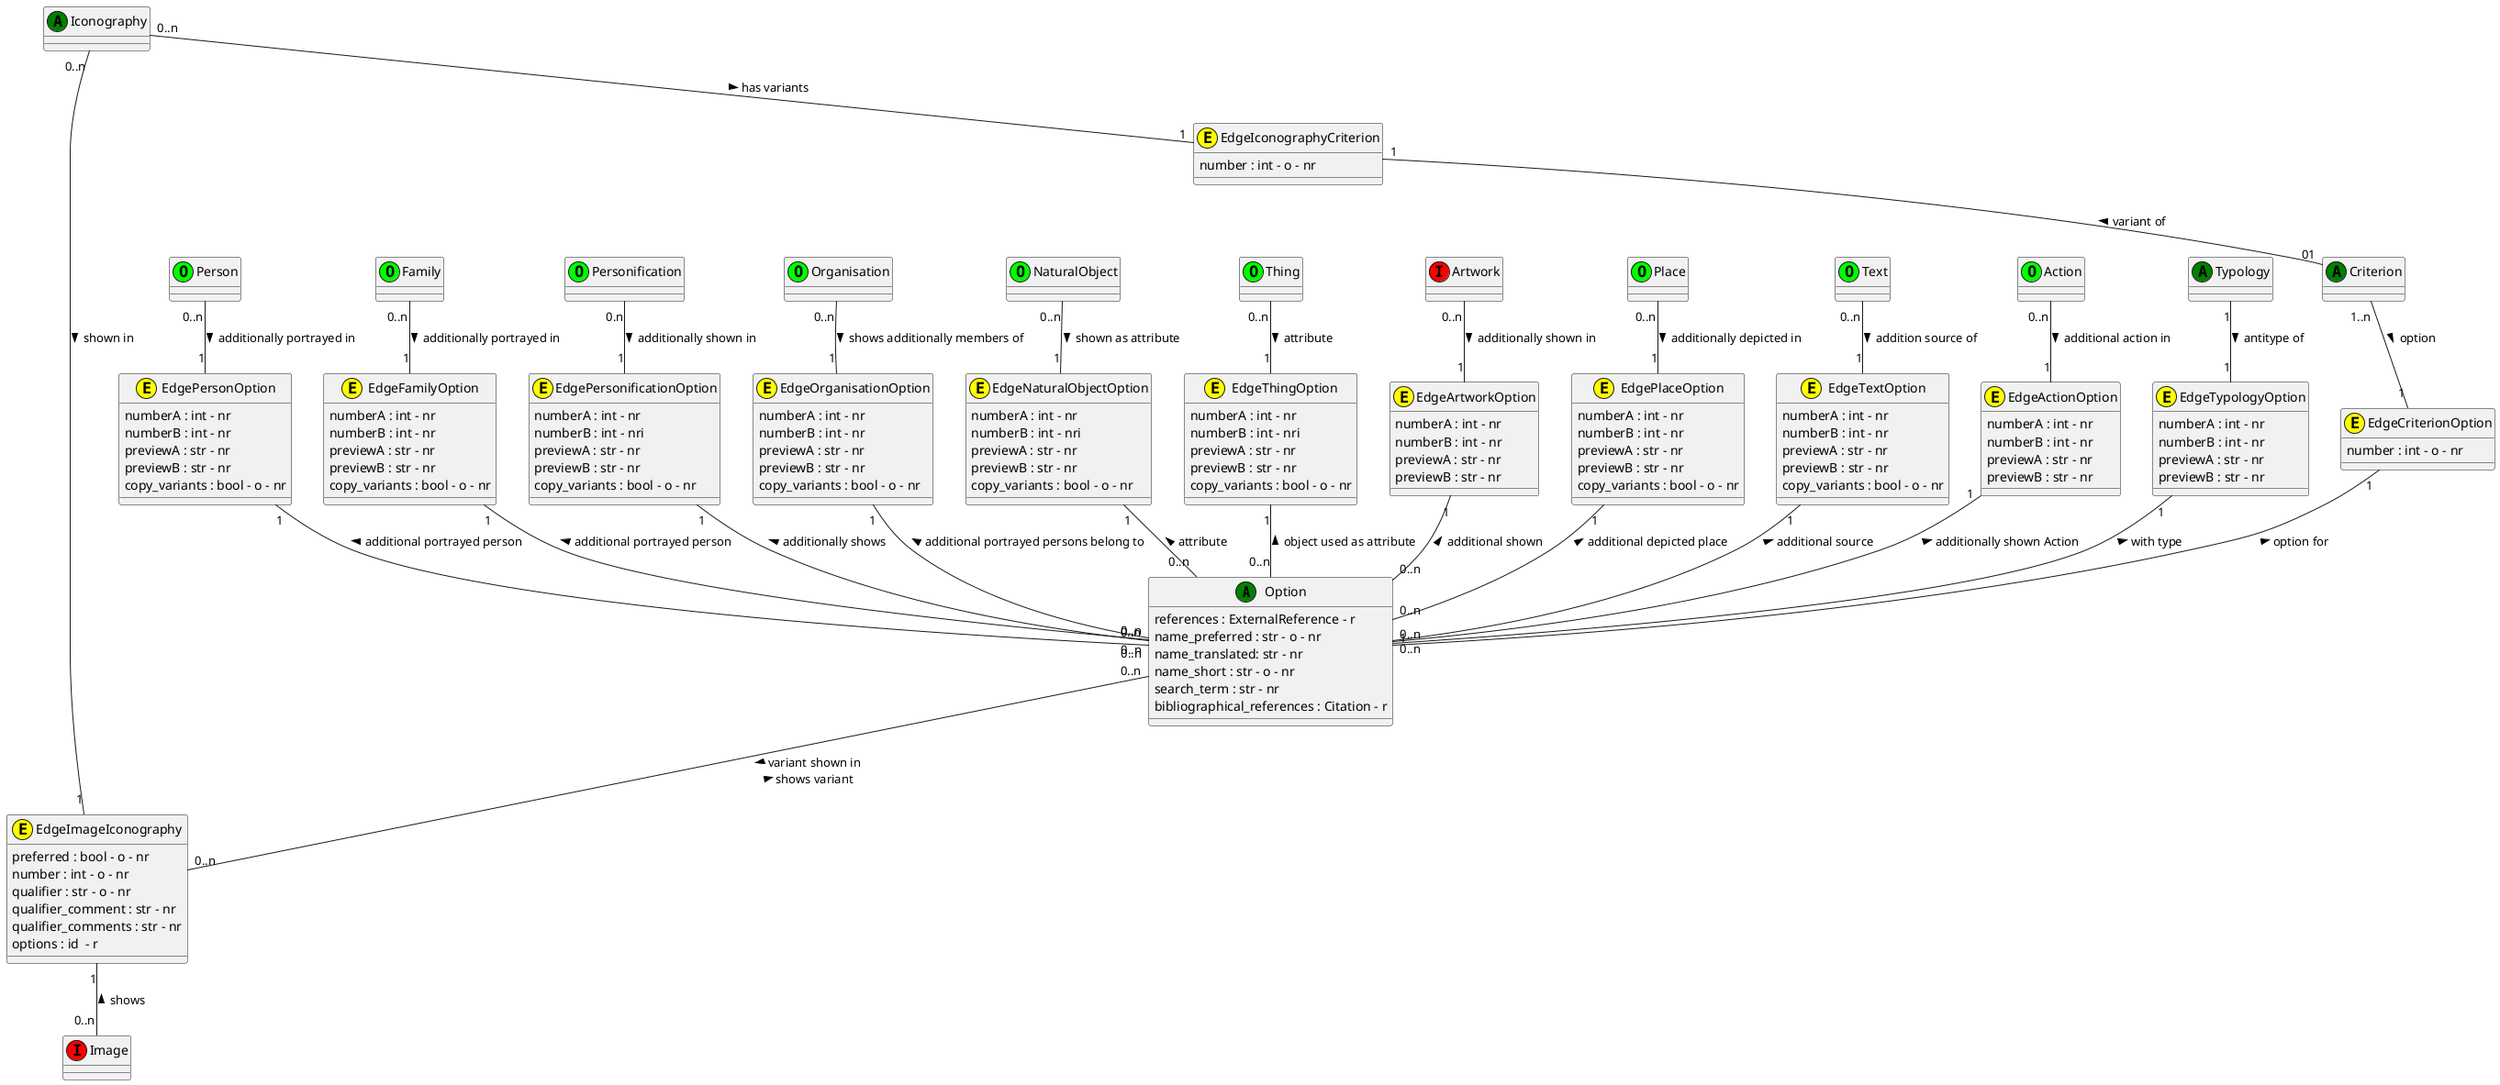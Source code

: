 @startuml Option

class Option <<(A,green)>>
Option : references : ExternalReference - r
Option : name_preferred : str - o - nr
Option : name_translated: str - nr
Option : name_short : str - o - nr
Option : search_term : str - nr
Option : bibliographical_references : Citation - r

class Criterion <<(A,green)>>

class Person <<(O,lime)>>

class Family <<(O,lime)>>

class Personification <<(O,lime)>>

class Organisation <<(O,lime)>>

class NaturalObject <<(O,lime)>>

class Artwork <<(I,red)>>

class Thing <<(O,lime)>>

class Place <<(O,lime)>>

class Text <<(O,lime)>>

class Action <<(O,lime)>>

class Typology <<(A,green)>>

class Iconography <<(A,green)>>


class Image <<(I,red)>>

class EdgeIconographyCriterion <<(E,yellow)>>
EdgeIconographyCriterion : number : int - o - nr 

class EdgeCriterionOption <<(E,yellow)>>
EdgeCriterionOption : number : int - o - nr

class EdgePersonOption <<(E,yellow)>>
EdgePersonOption : numberA : int - nr
EdgePersonOption : numberB : int - nr
EdgePersonOption : previewA : str - nr
EdgePersonOption : previewB : str - nr
EdgePersonOption : copy_variants : bool - o - nr

class EdgeFamilyOption <<(E,yellow)>>
EdgeFamilyOption : numberA : int - nr
EdgeFamilyOption : numberB : int - nr
EdgeFamilyOption : previewA : str - nr
EdgeFamilyOption : previewB : str - nr
EdgeFamilyOption : copy_variants : bool - o - nr

class EdgePersonificationOption <<(E,yellow)>>
EdgePersonificationOption : numberA : int - nr
EdgePersonificationOption : numberB : int - nri
EdgePersonificationOption : previewA : str - nr
EdgePersonificationOption : previewB : str - nr
EdgePersonificationOption : copy_variants : bool - o - nr

class EdgeOrganisationOption <<(E,yellow)>>
EdgeOrganisationOption : numberA : int - nr
EdgeOrganisationOption : numberB : int - nr
EdgeOrganisationOption : previewA : str - nr
EdgeOrganisationOption : previewB : str - nr
EdgeOrganisationOption : copy_variants : bool - o - nr

class EdgeNaturalObjectOption <<(E,yellow)>>
EdgeNaturalObjectOption : numberA : int - nr
EdgeNaturalObjectOption : numberB : int - nri
EdgeNaturalObjectOption : previewA : str - nr
EdgeNaturalObjectOption : previewB : str - nr
EdgeNaturalObjectOption : copy_variants : bool - o - nr

class EdgeThingOption <<(E,yellow)>>
EdgeThingOption : numberA : int - nr
EdgeThingOption : numberB : int - nri
EdgeThingOption : previewA : str - nr
EdgeThingOption : previewB : str - nr
EdgeThingOption : copy_variants : bool - o - nr

class EdgeArtworkOption << (E,yellow) >>
EdgeArtworkOption : numberA : int - nr
EdgeArtworkOption : numberB : int - nr
EdgeArtworkOption : previewA : str - nr
EdgeArtworkOption : previewB : str - nr

class EdgePlaceOption <<(E,yellow)>>
EdgePlaceOption : numberA : int - nr
EdgePlaceOption : numberB : int - nr
EdgePlaceOption : previewA : str - nr
EdgePlaceOption : previewB : str - nr
EdgePlaceOption : copy_variants : bool - o - nr

class EdgeTextOption <<(E,yellow)>>
EdgeTextOption : numberA : int - nr
EdgeTextOption : numberB : int - nr
EdgeTextOption : previewA : str - nr
EdgeTextOption : previewB : str - nr
EdgeTextOption : copy_variants : bool - o - nr

class EdgeActionOption <<(E,yellow)>>
EdgeActionOption : numberA : int - nr
EdgeActionOption : numberB : int - nr
EdgeActionOption : previewA : str - nr
EdgeActionOption : previewB : str - nr

class EdgeTypologyOption <<(E,yellow)>>
EdgeTypologyOption : numberA : int - nr
EdgeTypologyOption : numberB : int - nr
EdgeTypologyOption : previewA : str - nr
EdgeTypologyOption : previewB : str - nr




class EdgeImageIconography <<(E,yellow)>>
EdgeImageIconography : preferred : bool - o - nr
EdgeImageIconography : number : int - o - nr
EdgeImageIconography : qualifier : str - o - nr
EdgeImageIconography : qualifier_comment : str - nr
EdgeImageIconography : qualifier_comments : str - nr
EdgeImageIconography : options : id  - r



Iconography "0..n" -- "1" EdgeIconographyCriterion : has variants >
EdgeIconographyCriterion "1" -- "01" Criterion : variant of <

Criterion "1..n" -- "1" EdgeCriterionOption : option >
EdgeCriterionOption "1" -- "1" Option : < option for

Person "0..n" -- "1" EdgePersonOption : additionally portrayed in >
EdgePersonOption "1" -- "0..n" Option : additional portrayed person <

Family "0..n" -- "1" EdgeFamilyOption : additionally portrayed in >
EdgeFamilyOption "1" -- "0..n" Option : additional portrayed person <

Personification "0.n" -- "1" EdgePersonificationOption : additionally shown in >
EdgePersonificationOption "1" -- "0..n" Option : additionally shows <

Organisation "0..n" -- "1" EdgeOrganisationOption : shows additionally members of >
EdgeOrganisationOption "1" -- "0..n" Option : additional portrayed persons belong to <

NaturalObject "0..n" -- "1" EdgeNaturalObjectOption : shown as attribute >
EdgeNaturalObjectOption "1" -- "0..n" Option : attribute <

Thing "0..n" -- "1" EdgeThingOption : attribute >
EdgeThingOption "1" -- "0..n" Option : object used as attribute <

Artwork "0..n" -- "1" EdgeArtworkOption : additionally shown in >
EdgeArtworkOption "1" -- "0..n" Option : additional shown <

Place "0..n" -- "1" EdgePlaceOption : additionally depicted in >
EdgePlaceOption "1" -- "0..n" Option : additional depicted place <

Text "0..n" -- "1" EdgeTextOption : addition source of >
EdgeTextOption "1" -- "0..n" Option : additional source <

Action "0..n" -- "1" EdgeActionOption : additional action in >
EdgeActionOption "1" -- "0..n" Option : additionally shown Action <

Typology "1" -- "1" EdgeTypologyOption: antitype of > 
EdgeTypologyOption "1" -- Option: with type <

Iconography "0..n" ---- "1" EdgeImageIconography: shown in >

Option "0..n" -- "0..n" EdgeImageIconography : > variant shown in \n shows variant <
EdgeImageIconography "1" -- "0..n" Image : shows  <
@enduml